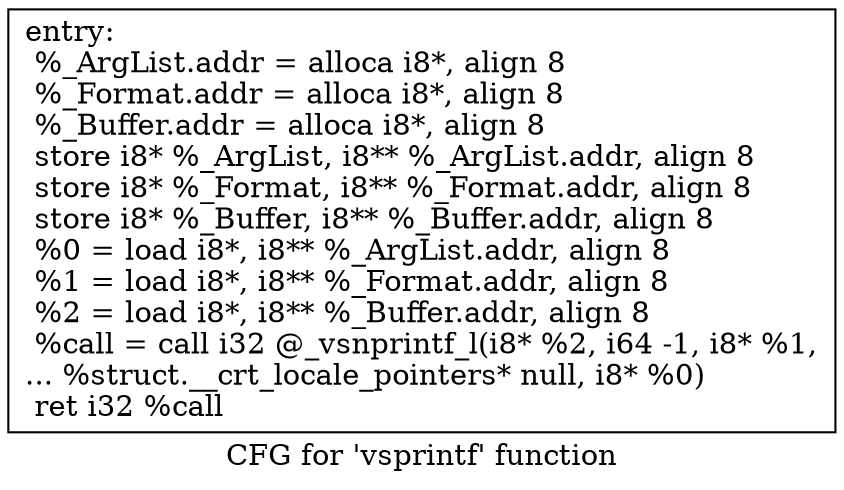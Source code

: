 digraph "CFG for 'vsprintf' function" {
	label="CFG for 'vsprintf' function";

	Node0xab4420 [shape=record,label="{entry:\l  %_ArgList.addr = alloca i8*, align 8\l  %_Format.addr = alloca i8*, align 8\l  %_Buffer.addr = alloca i8*, align 8\l  store i8* %_ArgList, i8** %_ArgList.addr, align 8\l  store i8* %_Format, i8** %_Format.addr, align 8\l  store i8* %_Buffer, i8** %_Buffer.addr, align 8\l  %0 = load i8*, i8** %_ArgList.addr, align 8\l  %1 = load i8*, i8** %_Format.addr, align 8\l  %2 = load i8*, i8** %_Buffer.addr, align 8\l  %call = call i32 @_vsnprintf_l(i8* %2, i64 -1, i8* %1,\l... %struct.__crt_locale_pointers* null, i8* %0)\l  ret i32 %call\l}"];
}
